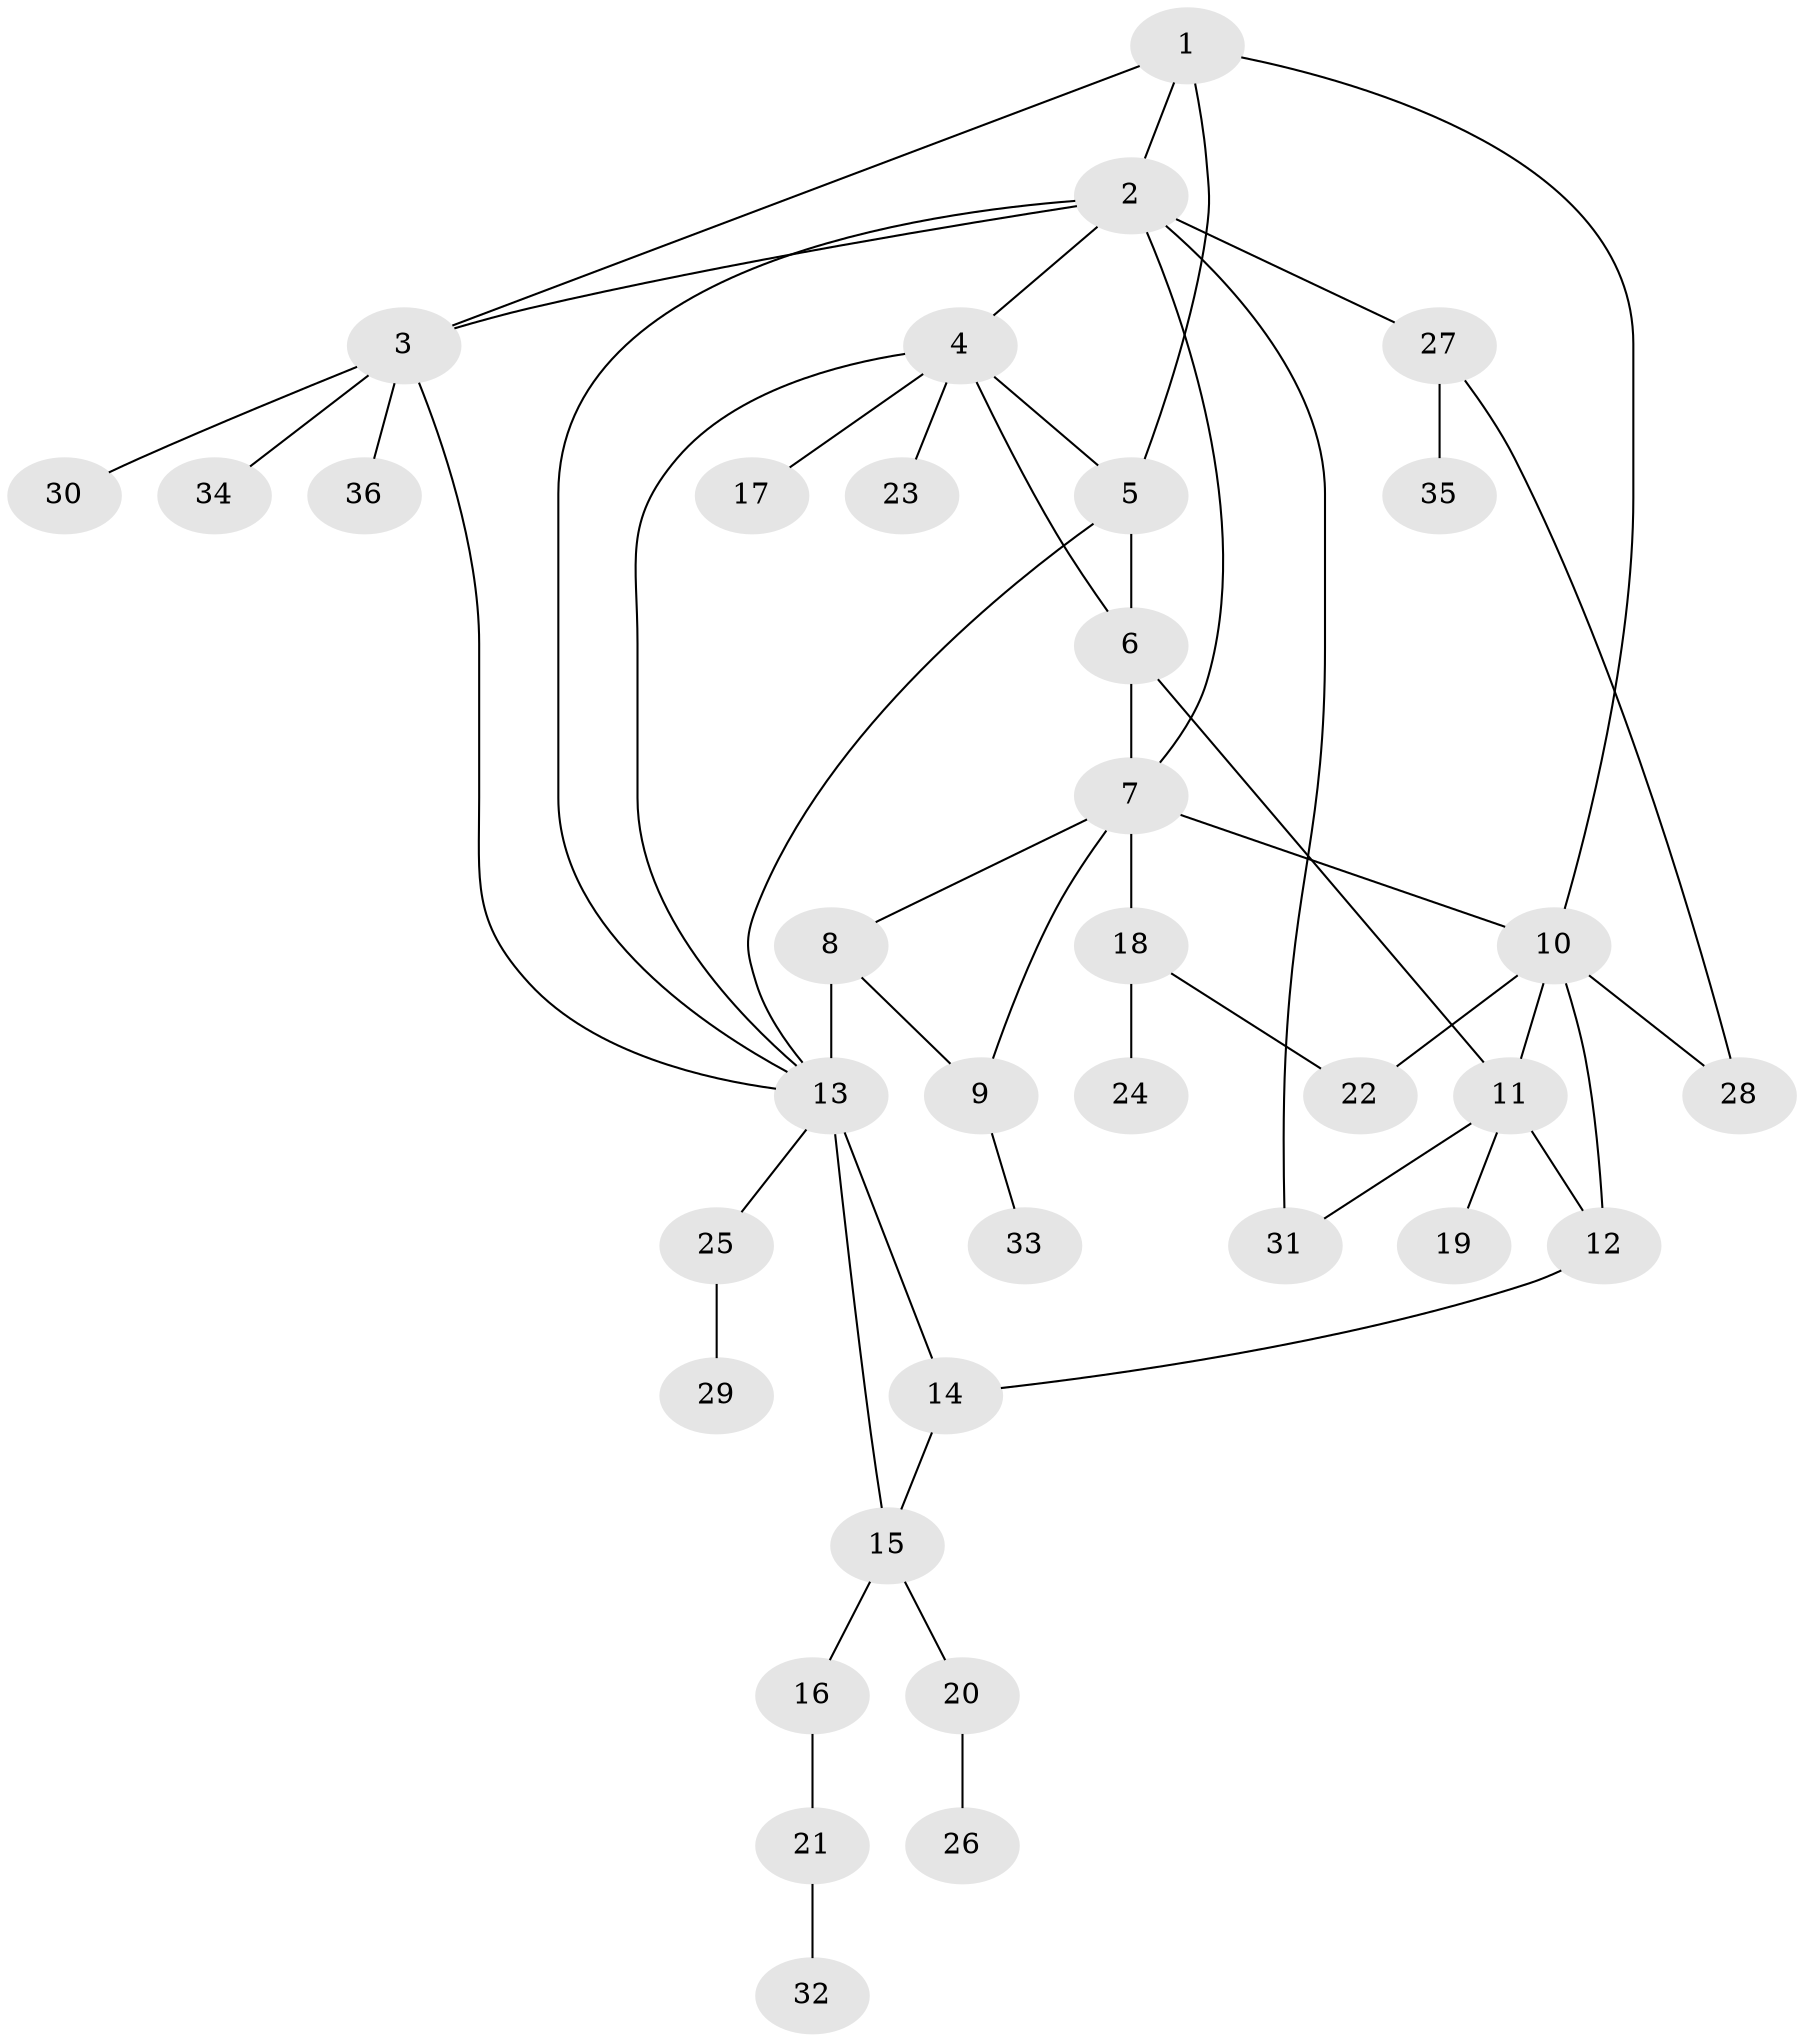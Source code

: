 // original degree distribution, {4: 0.08450704225352113, 7: 0.07042253521126761, 2: 0.2676056338028169, 11: 0.014084507042253521, 9: 0.014084507042253521, 6: 0.014084507042253521, 8: 0.014084507042253521, 5: 0.014084507042253521, 3: 0.056338028169014086, 1: 0.4507042253521127}
// Generated by graph-tools (version 1.1) at 2025/37/03/09/25 02:37:39]
// undirected, 36 vertices, 52 edges
graph export_dot {
graph [start="1"]
  node [color=gray90,style=filled];
  1;
  2;
  3;
  4;
  5;
  6;
  7;
  8;
  9;
  10;
  11;
  12;
  13;
  14;
  15;
  16;
  17;
  18;
  19;
  20;
  21;
  22;
  23;
  24;
  25;
  26;
  27;
  28;
  29;
  30;
  31;
  32;
  33;
  34;
  35;
  36;
  1 -- 2 [weight=1.0];
  1 -- 3 [weight=1.0];
  1 -- 5 [weight=1.0];
  1 -- 10 [weight=1.0];
  2 -- 3 [weight=1.0];
  2 -- 4 [weight=1.0];
  2 -- 7 [weight=1.0];
  2 -- 13 [weight=1.0];
  2 -- 27 [weight=1.0];
  2 -- 31 [weight=1.0];
  3 -- 13 [weight=1.0];
  3 -- 30 [weight=1.0];
  3 -- 34 [weight=1.0];
  3 -- 36 [weight=1.0];
  4 -- 5 [weight=1.0];
  4 -- 6 [weight=1.0];
  4 -- 13 [weight=1.0];
  4 -- 17 [weight=1.0];
  4 -- 23 [weight=1.0];
  5 -- 6 [weight=6.0];
  5 -- 13 [weight=1.0];
  6 -- 7 [weight=2.0];
  6 -- 11 [weight=1.0];
  7 -- 8 [weight=1.0];
  7 -- 9 [weight=1.0];
  7 -- 10 [weight=1.0];
  7 -- 18 [weight=1.0];
  8 -- 9 [weight=1.0];
  8 -- 13 [weight=6.0];
  9 -- 33 [weight=1.0];
  10 -- 11 [weight=1.0];
  10 -- 12 [weight=1.0];
  10 -- 22 [weight=1.0];
  10 -- 28 [weight=1.0];
  11 -- 12 [weight=1.0];
  11 -- 19 [weight=1.0];
  11 -- 31 [weight=1.0];
  12 -- 14 [weight=1.0];
  13 -- 14 [weight=1.0];
  13 -- 15 [weight=1.0];
  13 -- 25 [weight=1.0];
  14 -- 15 [weight=1.0];
  15 -- 16 [weight=1.0];
  15 -- 20 [weight=1.0];
  16 -- 21 [weight=1.0];
  18 -- 22 [weight=1.0];
  18 -- 24 [weight=1.0];
  20 -- 26 [weight=1.0];
  21 -- 32 [weight=1.0];
  25 -- 29 [weight=1.0];
  27 -- 28 [weight=1.0];
  27 -- 35 [weight=1.0];
}
